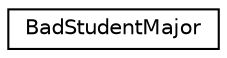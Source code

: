 digraph "Graphical Class Hierarchy"
{
  edge [fontname="Helvetica",fontsize="10",labelfontname="Helvetica",labelfontsize="10"];
  node [fontname="Helvetica",fontsize="10",shape=record];
  rankdir="LR";
  Node0 [label="BadStudentMajor",height=0.2,width=0.4,color="black", fillcolor="white", style="filled",URL="$classBadStudentMajor.html"];
}
